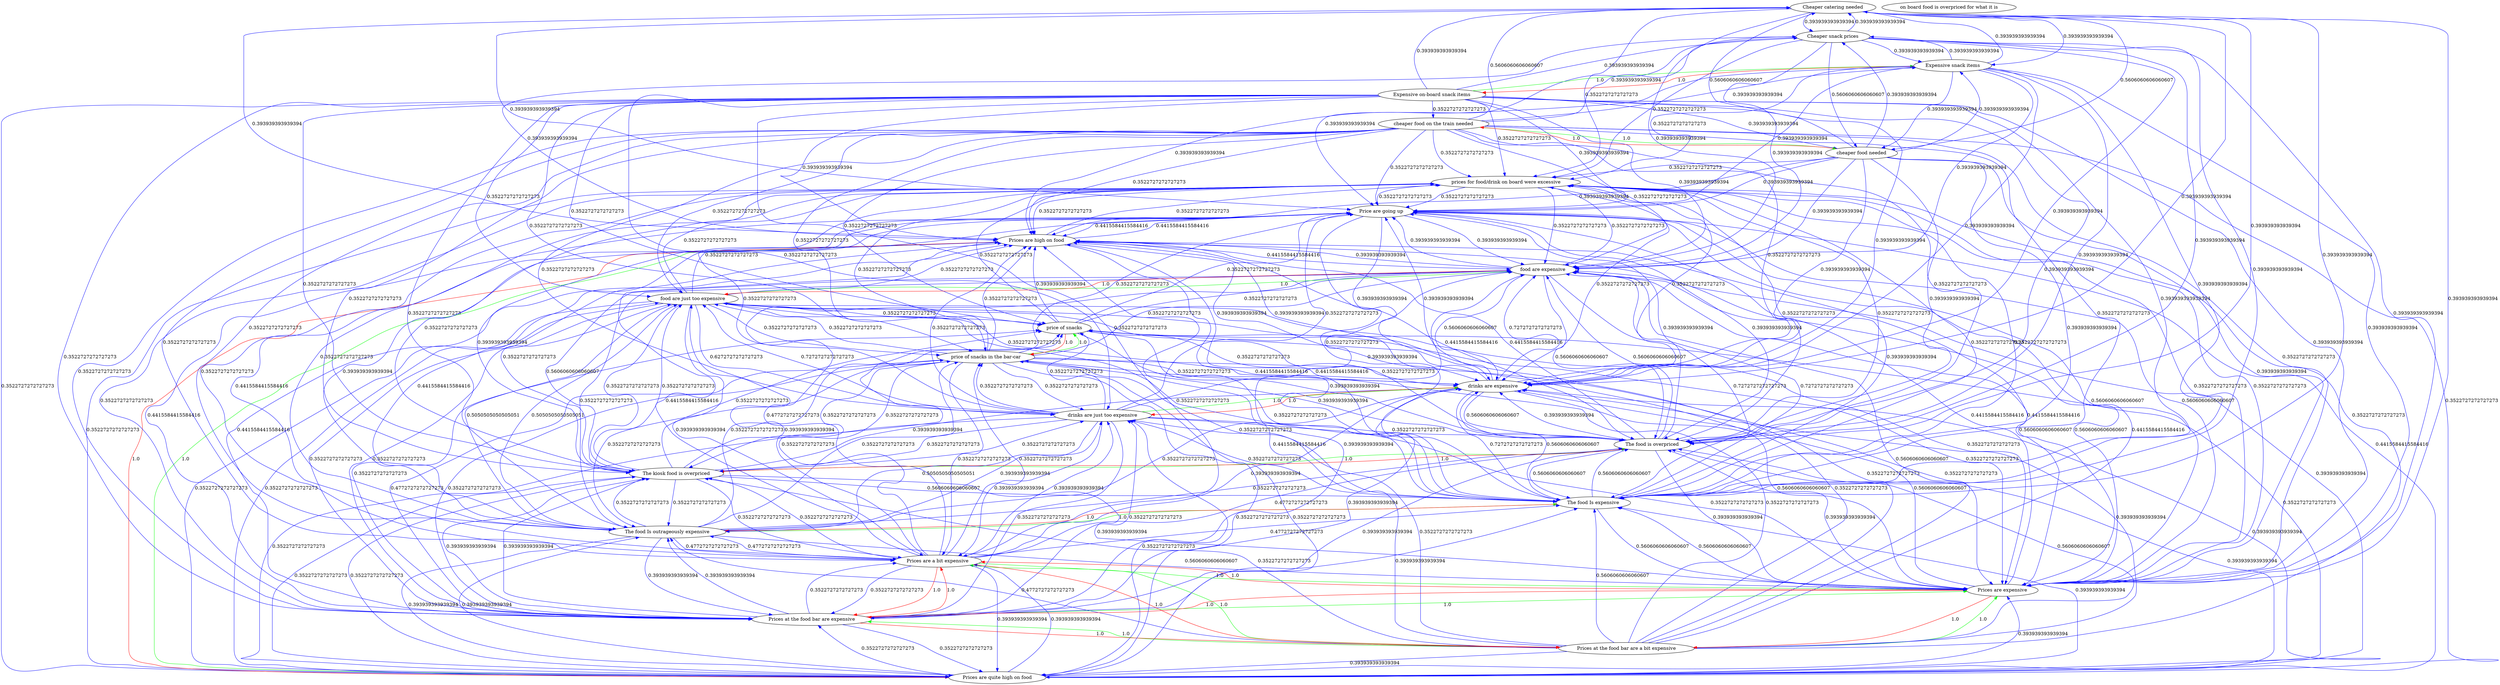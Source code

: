digraph rawGraph {
"Cheaper catering needed";"Cheaper snack prices";"Expensive on-board snack items";"Expensive snack items";"Price are going up";"Prices are quite high on food";"Prices are high on food";"Prices at the food bar are a bit expensive";"Prices at the food bar are expensive";"Prices are expensive";"Prices are a bit expensive";"The food Is outrageously expensive";"The food Is expensive";"The kiosk food is overpriced";"The food is overpriced";"cheaper food on the train needed";"cheaper food needed";"drinks are just too expensive";"drinks are expensive";"food are just too expensive";"food are expensive";"on board food is overpriced for what it is";"price of snacks in the bar-car";"price of snacks";"prices for food/drink on board were excessive";"Cheaper catering needed" -> "Cheaper snack prices" [label=0.393939393939394] [color=blue]
"Cheaper snack prices" -> "Cheaper catering needed" [label=0.393939393939394] [color=blue]
"Expensive on-board snack items" -> "Expensive snack items" [label=1.0] [color=green]
"Expensive snack items" -> "Expensive on-board snack items" [label=1.0] [color=red]
"Expensive snack items" -> "Cheaper snack prices" [label=0.393939393939394] [color=blue]
"Cheaper snack prices" -> "Expensive snack items" [label=0.393939393939394] [color=blue]
"Cheaper catering needed" -> "Expensive snack items" [label=0.393939393939394] [color=blue]
"Expensive on-board snack items" -> "Cheaper snack prices" [label=0.393939393939394] [color=blue]
"Expensive snack items" -> "Cheaper catering needed" [label=0.393939393939394] [color=blue]
"Expensive on-board snack items" -> "Cheaper catering needed" [label=0.393939393939394] [color=blue]
"Prices are quite high on food" -> "Prices are high on food" [label=1.0] [color=green]
"Prices are high on food" -> "Prices are quite high on food" [label=1.0] [color=red]
"Price are going up" -> "Prices are high on food" [label=0.4415584415584416] [color=blue]
"Prices are high on food" -> "Price are going up" [label=0.4415584415584416] [color=blue]
"Prices are quite high on food" -> "Price are going up" [label=0.4415584415584416] [color=blue]
"Prices at the food bar are a bit expensive" -> "Prices at the food bar are expensive" [label=1.0] [color=green]
"Prices at the food bar are expensive" -> "Prices are expensive" [label=1.0] [color=green]
"Prices at the food bar are a bit expensive" -> "Prices are a bit expensive" [label=1.0] [color=green]
"Prices are a bit expensive" -> "Prices are expensive" [label=1.0] [color=green]
"Prices at the food bar are a bit expensive" -> "Prices are expensive" [label=1.0] [color=green]
"Prices at the food bar are expensive" -> "Prices at the food bar are a bit expensive" [label=1.0] [color=red]
"Prices at the food bar are expensive" -> "Prices are a bit expensive" [label=1.0] [color=red]
"Prices are expensive" -> "Prices at the food bar are a bit expensive" [label=1.0] [color=red]
"Prices are expensive" -> "Prices at the food bar are expensive" [label=1.0] [color=red]
"Prices are expensive" -> "Prices are a bit expensive" [label=1.0] [color=red]
"Prices are a bit expensive" -> "Prices at the food bar are a bit expensive" [label=1.0] [color=red]
"Prices are a bit expensive" -> "Prices at the food bar are expensive" [label=1.0] [color=red]
"Prices are high on food" -> "Prices are expensive" [label=0.4415584415584416] [color=blue]
"Prices are expensive" -> "Prices are high on food" [label=0.4415584415584416] [color=blue]
"Prices are quite high on food" -> "Prices are a bit expensive" [label=0.393939393939394] [color=blue]
"Prices are a bit expensive" -> "Prices are quite high on food" [label=0.393939393939394] [color=blue]
"Prices are expensive" -> "Price are going up" [label=0.5606060606060607] [color=blue]
"Price are going up" -> "Prices are expensive" [label=0.5606060606060607] [color=blue]
"Prices are quite high on food" -> "Prices are expensive" [label=0.393939393939394] [color=blue]
"Prices at the food bar are a bit expensive" -> "Prices are high on food" [label=0.4415584415584416] [color=blue]
"Prices at the food bar are a bit expensive" -> "Price are going up" [label=0.4415584415584416] [color=blue]
"Prices at the food bar are a bit expensive" -> "Prices are quite high on food" [label=0.393939393939394] [color=blue]
"Prices at the food bar are expensive" -> "Prices are high on food" [label=0.4415584415584416] [color=blue]
"Prices at the food bar are expensive" -> "Price are going up" [label=0.4415584415584416] [color=blue]
"Prices are a bit expensive" -> "Prices are high on food" [label=0.4415584415584416] [color=blue]
"Prices are a bit expensive" -> "Price are going up" [label=0.4415584415584416] [color=blue]
"The food Is outrageously expensive" -> "The food Is expensive" [label=1.0] [color=green]
"The food Is expensive" -> "The food Is outrageously expensive" [label=1.0] [color=red]
"Prices are expensive" -> "The food Is expensive" [label=0.5606060606060607] [color=blue]
"The food Is expensive" -> "Prices are expensive" [label=0.5606060606060607] [color=blue]
"Prices are a bit expensive" -> "The food Is outrageously expensive" [label=0.4772727272727273] [color=blue]
"Prices at the food bar are expensive" -> "The food Is outrageously expensive" [label=0.393939393939394] [color=blue]
"The food Is outrageously expensive" -> "Prices are a bit expensive" [label=0.4772727272727273] [color=blue]
"The food Is outrageously expensive" -> "Prices at the food bar are expensive" [label=0.393939393939394] [color=blue]
"The food Is expensive" -> "Price are going up" [label=0.393939393939394] [color=blue]
"Price are going up" -> "The food Is expensive" [label=0.393939393939394] [color=blue]
"Prices are quite high on food" -> "The food Is expensive" [label=0.393939393939394] [color=blue]
"Prices are quite high on food" -> "The food Is outrageously expensive" [label=0.393939393939394] [color=blue]
"Prices are high on food" -> "The food Is expensive" [label=0.4415584415584416] [color=blue]
"Prices at the food bar are a bit expensive" -> "The food Is expensive" [label=0.5606060606060607] [color=blue]
"Prices at the food bar are a bit expensive" -> "The food Is outrageously expensive" [label=0.4772727272727273] [color=blue]
"Prices at the food bar are expensive" -> "The food Is expensive" [label=0.393939393939394] [color=blue]
"Prices are a bit expensive" -> "The food Is expensive" [label=0.4772727272727273] [color=blue]
"The food Is outrageously expensive" -> "Prices are expensive" [label=0.5606060606060607] [color=blue]
"The food Is outrageously expensive" -> "Prices are high on food" [label=0.4415584415584416] [color=blue]
"The food Is outrageously expensive" -> "Price are going up" [label=0.393939393939394] [color=blue]
"The food Is outrageously expensive" -> "Prices are quite high on food" [label=0.393939393939394] [color=blue]
"The food Is expensive" -> "Prices are high on food" [label=0.4415584415584416] [color=blue]
"The kiosk food is overpriced" -> "The food is overpriced" [label=1.0] [color=green]
"The food is overpriced" -> "The kiosk food is overpriced" [label=1.0] [color=red]
"The food is overpriced" -> "The food Is expensive" [label=0.5606060606060607] [color=blue]
"The food Is expensive" -> "The food is overpriced" [label=0.5606060606060607] [color=blue]
"The food Is outrageously expensive" -> "The kiosk food is overpriced" [label=0.3522727272727273] [color=blue]
"The kiosk food is overpriced" -> "The food Is outrageously expensive" [label=0.3522727272727273] [color=blue]
"Prices are expensive" -> "The food is overpriced" [label=0.393939393939394] [color=blue]
"The food is overpriced" -> "Prices are expensive" [label=0.393939393939394] [color=blue]
"Prices at the food bar are expensive" -> "The kiosk food is overpriced" [label=0.393939393939394] [color=blue]
"The kiosk food is overpriced" -> "Prices at the food bar are expensive" [label=0.393939393939394] [color=blue]
"The food is overpriced" -> "Price are going up" [label=0.393939393939394] [color=blue]
"Price are going up" -> "The food is overpriced" [label=0.393939393939394] [color=blue]
"Prices are quite high on food" -> "The food is overpriced" [label=0.393939393939394] [color=blue]
"Prices are quite high on food" -> "The kiosk food is overpriced" [label=0.3522727272727273] [color=blue]
"Prices are high on food" -> "The food is overpriced" [label=0.4415584415584416] [color=blue]
"Prices at the food bar are a bit expensive" -> "The food is overpriced" [label=0.5606060606060607] [color=blue]
"Prices at the food bar are a bit expensive" -> "The kiosk food is overpriced" [label=0.3522727272727273] [color=blue]
"Prices at the food bar are expensive" -> "The food is overpriced" [label=0.393939393939394] [color=blue]
"Prices are a bit expensive" -> "The food is overpriced" [label=0.4772727272727273] [color=blue]
"Prices are a bit expensive" -> "The kiosk food is overpriced" [label=0.3522727272727273] [color=blue]
"The food Is outrageously expensive" -> "The food is overpriced" [label=0.3522727272727273] [color=blue]
"The kiosk food is overpriced" -> "The food Is expensive" [label=0.5606060606060607] [color=blue]
"The kiosk food is overpriced" -> "Prices are a bit expensive" [label=0.3522727272727273] [color=blue]
"The kiosk food is overpriced" -> "Prices are expensive" [label=0.393939393939394] [color=blue]
"The kiosk food is overpriced" -> "Prices are high on food" [label=0.3522727272727273] [color=blue]
"The kiosk food is overpriced" -> "Price are going up" [label=0.393939393939394] [color=blue]
"The kiosk food is overpriced" -> "Prices are quite high on food" [label=0.3522727272727273] [color=blue]
"The food is overpriced" -> "Prices are high on food" [label=0.4415584415584416] [color=blue]
"cheaper food on the train needed" -> "cheaper food needed" [label=1.0] [color=green]
"cheaper food needed" -> "cheaper food on the train needed" [label=1.0] [color=red]
"cheaper food needed" -> "The food is overpriced" [label=0.393939393939394] [color=blue]
"cheaper food on the train needed" -> "The kiosk food is overpriced" [label=0.3522727272727273] [color=blue]
"Expensive snack items" -> "cheaper food needed" [label=0.393939393939394] [color=blue]
"Expensive on-board snack items" -> "cheaper food on the train needed" [label=0.3522727272727273] [color=blue]
"cheaper food needed" -> "The food Is expensive" [label=0.393939393939394] [color=blue]
"Cheaper catering needed" -> "cheaper food needed" [label=0.5606060606060607] [color=blue]
"cheaper food needed" -> "Cheaper catering needed" [label=0.5606060606060607] [color=blue]
"Cheaper snack prices" -> "cheaper food needed" [label=0.5606060606060607] [color=blue]
"cheaper food needed" -> "Cheaper snack prices" [label=0.393939393939394] [color=blue]
"Cheaper catering needed" -> "The food is overpriced" [label=0.393939393939394] [color=blue]
"Cheaper catering needed" -> "The food Is expensive" [label=0.393939393939394] [color=blue]
"Cheaper snack prices" -> "The food is overpriced" [label=0.393939393939394] [color=blue]
"Cheaper snack prices" -> "The food Is expensive" [label=0.393939393939394] [color=blue]
"Expensive on-board snack items" -> "The food is overpriced" [label=0.393939393939394] [color=blue]
"Expensive on-board snack items" -> "The kiosk food is overpriced" [label=0.3522727272727273] [color=blue]
"Expensive on-board snack items" -> "The food Is expensive" [label=0.393939393939394] [color=blue]
"Expensive on-board snack items" -> "cheaper food needed" [label=0.393939393939394] [color=blue]
"Expensive snack items" -> "The food is overpriced" [label=0.393939393939394] [color=blue]
"Expensive snack items" -> "The food Is expensive" [label=0.393939393939394] [color=blue]
"cheaper food on the train needed" -> "The food is overpriced" [label=0.3522727272727273] [color=blue]
"cheaper food on the train needed" -> "The food Is outrageously expensive" [label=0.3522727272727273] [color=blue]
"cheaper food on the train needed" -> "The food Is expensive" [label=0.3522727272727273] [color=blue]
"cheaper food on the train needed" -> "Prices are a bit expensive" [label=0.3522727272727273] [color=blue]
"cheaper food on the train needed" -> "Cheaper catering needed" [label=0.5606060606060607] [color=blue]
"cheaper food on the train needed" -> "Prices are expensive" [label=0.3522727272727273] [color=blue]
"cheaper food on the train needed" -> "Prices are high on food" [label=0.3522727272727273] [color=blue]
"cheaper food on the train needed" -> "Cheaper snack prices" [label=0.393939393939394] [color=blue]
"cheaper food on the train needed" -> "Price are going up" [label=0.3522727272727273] [color=blue]
"cheaper food on the train needed" -> "Prices are quite high on food" [label=0.3522727272727273] [color=blue]
"cheaper food on the train needed" -> "Prices at the food bar are expensive" [label=0.3522727272727273] [color=blue]
"cheaper food needed" -> "Expensive snack items" [label=0.393939393939394] [color=blue]
"cheaper food needed" -> "Prices are expensive" [label=0.393939393939394] [color=blue]
"cheaper food needed" -> "Prices are high on food" [label=0.393939393939394] [color=blue]
"cheaper food needed" -> "Price are going up" [label=0.393939393939394] [color=blue]
"Cheaper catering needed" -> "Prices are expensive" [label=0.393939393939394] [color=blue]
"Cheaper catering needed" -> "Prices are high on food" [label=0.393939393939394] [color=blue]
"Cheaper catering needed" -> "Price are going up" [label=0.393939393939394] [color=blue]
"Cheaper snack prices" -> "Prices are expensive" [label=0.393939393939394] [color=blue]
"Cheaper snack prices" -> "Prices are high on food" [label=0.393939393939394] [color=blue]
"Cheaper snack prices" -> "Price are going up" [label=0.393939393939394] [color=blue]
"Expensive on-board snack items" -> "The food Is outrageously expensive" [label=0.3522727272727273] [color=blue]
"Expensive on-board snack items" -> "Prices are a bit expensive" [label=0.3522727272727273] [color=blue]
"Expensive on-board snack items" -> "Prices are expensive" [label=0.393939393939394] [color=blue]
"Expensive on-board snack items" -> "Prices are high on food" [label=0.393939393939394] [color=blue]
"Expensive on-board snack items" -> "Price are going up" [label=0.393939393939394] [color=blue]
"Expensive on-board snack items" -> "Prices are quite high on food" [label=0.3522727272727273] [color=blue]
"Expensive on-board snack items" -> "Prices at the food bar are expensive" [label=0.3522727272727273] [color=blue]
"Expensive snack items" -> "Prices are expensive" [label=0.393939393939394] [color=blue]
"Expensive snack items" -> "Prices are high on food" [label=0.393939393939394] [color=blue]
"Expensive snack items" -> "Price are going up" [label=0.393939393939394] [color=blue]
"cheaper food on the train needed" -> "Expensive snack items" [label=0.393939393939394] [color=blue]
"drinks are just too expensive" -> "drinks are expensive" [label=1.0] [color=green]
"drinks are expensive" -> "drinks are just too expensive" [label=1.0] [color=red]
"drinks are expensive" -> "The food is overpriced" [label=0.5606060606060607] [color=blue]
"The food is overpriced" -> "drinks are expensive" [label=0.393939393939394] [color=blue]
"The food Is expensive" -> "drinks are expensive" [label=0.5606060606060607] [color=blue]
"drinks are expensive" -> "The food Is expensive" [label=0.7272727272727273] [color=blue]
"The food Is outrageously expensive" -> "drinks are just too expensive" [label=0.393939393939394] [color=blue]
"drinks are just too expensive" -> "The food Is outrageously expensive" [label=0.5050505050505051] [color=blue]
"drinks are expensive" -> "Prices are expensive" [label=0.5606060606060607] [color=blue]
"Prices are expensive" -> "drinks are expensive" [label=0.5606060606060607] [color=blue]
"Prices are a bit expensive" -> "drinks are just too expensive" [label=0.393939393939394] [color=blue]
"drinks are just too expensive" -> "Prices are a bit expensive" [label=0.393939393939394] [color=blue]
"Price are going up" -> "drinks are expensive" [label=0.393939393939394] [color=blue]
"drinks are expensive" -> "Price are going up" [label=0.393939393939394] [color=blue]
"Cheaper catering needed" -> "drinks are expensive" [label=0.393939393939394] [color=blue]
"Cheaper snack prices" -> "drinks are expensive" [label=0.393939393939394] [color=blue]
"Expensive on-board snack items" -> "drinks are expensive" [label=0.393939393939394] [color=blue]
"Expensive snack items" -> "drinks are expensive" [label=0.393939393939394] [color=blue]
"Prices are quite high on food" -> "drinks are just too expensive" [label=0.3522727272727273] [color=blue]
"Prices are quite high on food" -> "drinks are expensive" [label=0.393939393939394] [color=blue]
"Prices are high on food" -> "drinks are expensive" [label=0.393939393939394] [color=blue]
"Prices at the food bar are a bit expensive" -> "drinks are just too expensive" [label=0.3522727272727273] [color=blue]
"Prices at the food bar are a bit expensive" -> "drinks are expensive" [label=0.393939393939394] [color=blue]
"Prices at the food bar are expensive" -> "drinks are expensive" [label=0.393939393939394] [color=blue]
"Prices are a bit expensive" -> "drinks are expensive" [label=0.393939393939394] [color=blue]
"The food Is outrageously expensive" -> "drinks are expensive" [label=0.3522727272727273] [color=blue]
"The kiosk food is overpriced" -> "drinks are just too expensive" [label=0.3522727272727273] [color=blue]
"The kiosk food is overpriced" -> "drinks are expensive" [label=0.393939393939394] [color=blue]
"cheaper food on the train needed" -> "drinks are expensive" [label=0.3522727272727273] [color=blue]
"cheaper food needed" -> "drinks are expensive" [label=0.393939393939394] [color=blue]
"drinks are just too expensive" -> "The food is overpriced" [label=0.3522727272727273] [color=blue]
"drinks are just too expensive" -> "The kiosk food is overpriced" [label=0.3522727272727273] [color=blue]
"drinks are just too expensive" -> "The food Is expensive" [label=0.3522727272727273] [color=blue]
"drinks are just too expensive" -> "Prices are expensive" [label=0.3522727272727273] [color=blue]
"drinks are just too expensive" -> "Prices are high on food" [label=0.3522727272727273] [color=blue]
"drinks are just too expensive" -> "Price are going up" [label=0.3522727272727273] [color=blue]
"drinks are just too expensive" -> "Prices are quite high on food" [label=0.3522727272727273] [color=blue]
"drinks are expensive" -> "Prices are high on food" [label=0.393939393939394] [color=blue]
"food are just too expensive" -> "food are expensive" [label=1.0] [color=green]
"food are expensive" -> "food are just too expensive" [label=1.0] [color=red]
"food are expensive" -> "The food is overpriced" [label=0.5606060606060607] [color=blue]
"The food is overpriced" -> "food are expensive" [label=0.5606060606060607] [color=blue]
"food are expensive" -> "The food Is expensive" [label=0.7272727272727273] [color=blue]
"The food Is expensive" -> "food are expensive" [label=0.7272727272727273] [color=blue]
"The food Is outrageously expensive" -> "food are just too expensive" [label=0.5050505050505051] [color=blue]
"food are just too expensive" -> "The food Is outrageously expensive" [label=0.5050505050505051] [color=blue]
"Prices are expensive" -> "food are expensive" [label=0.5606060606060607] [color=blue]
"food are expensive" -> "Prices are expensive" [label=0.5606060606060607] [color=blue]
"Prices are a bit expensive" -> "food are just too expensive" [label=0.393939393939394] [color=blue]
"food are just too expensive" -> "Prices are a bit expensive" [label=0.393939393939394] [color=blue]
"cheaper food needed" -> "food are expensive" [label=0.393939393939394] [color=blue]
"Price are going up" -> "food are expensive" [label=0.393939393939394] [color=blue]
"food are expensive" -> "Price are going up" [label=0.393939393939394] [color=blue]
"food are expensive" -> "drinks are expensive" [label=0.5606060606060607] [color=blue]
"drinks are expensive" -> "food are expensive" [label=0.7272727272727273] [color=blue]
"drinks are just too expensive" -> "food are just too expensive" [label=0.7272727272727273] [color=blue]
"food are just too expensive" -> "drinks are just too expensive" [label=0.6272727272727273] [color=blue]
"Cheaper catering needed" -> "food are expensive" [label=0.393939393939394] [color=blue]
"Cheaper snack prices" -> "food are expensive" [label=0.393939393939394] [color=blue]
"Expensive on-board snack items" -> "food are expensive" [label=0.393939393939394] [color=blue]
"Expensive snack items" -> "food are expensive" [label=0.393939393939394] [color=blue]
"Prices are quite high on food" -> "food are expensive" [label=0.393939393939394] [color=blue]
"Prices are quite high on food" -> "food are just too expensive" [label=0.3522727272727273] [color=blue]
"Prices are high on food" -> "food are expensive" [label=0.4415584415584416] [color=blue]
"Prices at the food bar are a bit expensive" -> "food are expensive" [label=0.5606060606060607] [color=blue]
"Prices at the food bar are a bit expensive" -> "food are just too expensive" [label=0.3522727272727273] [color=blue]
"Prices at the food bar are expensive" -> "food are expensive" [label=0.393939393939394] [color=blue]
"Prices are a bit expensive" -> "food are expensive" [label=0.4772727272727273] [color=blue]
"The food Is outrageously expensive" -> "food are expensive" [label=0.3522727272727273] [color=blue]
"The kiosk food is overpriced" -> "food are expensive" [label=0.5606060606060607] [color=blue]
"The kiosk food is overpriced" -> "food are just too expensive" [label=0.3522727272727273] [color=blue]
"cheaper food on the train needed" -> "food are expensive" [label=0.3522727272727273] [color=blue]
"drinks are just too expensive" -> "food are expensive" [label=0.3522727272727273] [color=blue]
"food are just too expensive" -> "The food is overpriced" [label=0.3522727272727273] [color=blue]
"food are just too expensive" -> "The kiosk food is overpriced" [label=0.3522727272727273] [color=blue]
"food are just too expensive" -> "The food Is expensive" [label=0.3522727272727273] [color=blue]
"food are just too expensive" -> "Prices are expensive" [label=0.3522727272727273] [color=blue]
"food are just too expensive" -> "Prices are high on food" [label=0.3522727272727273] [color=blue]
"food are just too expensive" -> "Price are going up" [label=0.3522727272727273] [color=blue]
"food are just too expensive" -> "drinks are expensive" [label=0.3522727272727273] [color=blue]
"food are just too expensive" -> "Prices are quite high on food" [label=0.3522727272727273] [color=blue]
"food are expensive" -> "Prices are high on food" [label=0.393939393939394] [color=blue]
"price of snacks in the bar-car" -> "price of snacks" [label=1.0] [color=green]
"price of snacks" -> "price of snacks in the bar-car" [label=1.0] [color=red]
"price of snacks" -> "Prices are high on food" [label=0.393939393939394] [color=blue]
"Prices at the food bar are expensive" -> "price of snacks in the bar-car" [label=0.3522727272727273] [color=blue]
"price of snacks in the bar-car" -> "Prices at the food bar are expensive" [label=0.4772727272727273] [color=blue]
"price of snacks in the bar-car" -> "The food is overpriced" [label=0.393939393939394] [color=blue]
"The food is overpriced" -> "prices for food/drink on board were excessive" [label=0.3522727272727273] [color=blue]
"prices for food/drink on board were excessive" -> "The food is overpriced" [label=0.3522727272727273] [color=blue]
"The food Is expensive" -> "prices for food/drink on board were excessive" [label=0.3522727272727273] [color=blue]
"prices for food/drink on board were excessive" -> "The food Is expensive" [label=0.3522727272727273] [color=blue]
"food are expensive" -> "prices for food/drink on board were excessive" [label=0.3522727272727273] [color=blue]
"prices for food/drink on board were excessive" -> "food are expensive" [label=0.3522727272727273] [color=blue]
"prices for food/drink on board were excessive" -> "Prices are expensive" [label=0.3522727272727273] [color=blue]
"Prices are expensive" -> "prices for food/drink on board were excessive" [label=0.3522727272727273] [color=blue]
"cheaper food needed" -> "prices for food/drink on board were excessive" [label=0.3522727272727273] [color=blue]
"prices for food/drink on board were excessive" -> "Price are going up" [label=0.3522727272727273] [color=blue]
"Price are going up" -> "prices for food/drink on board were excessive" [label=0.3522727272727273] [color=blue]
"drinks are expensive" -> "prices for food/drink on board were excessive" [label=0.3522727272727273] [color=blue]
"Cheaper catering needed" -> "prices for food/drink on board were excessive" [label=0.3522727272727273] [color=blue]
"Cheaper snack prices" -> "prices for food/drink on board were excessive" [label=0.3522727272727273] [color=blue]
"Expensive on-board snack items" -> "prices for food/drink on board were excessive" [label=0.3522727272727273] [color=blue]
"Expensive on-board snack items" -> "price of snacks in the bar-car" [label=0.3522727272727273] [color=blue]
"Expensive on-board snack items" -> "food are just too expensive" [label=0.3522727272727273] [color=blue]
"Expensive on-board snack items" -> "drinks are just too expensive" [label=0.3522727272727273] [color=blue]
"Expensive snack items" -> "prices for food/drink on board were excessive" [label=0.3522727272727273] [color=blue]
"Prices are quite high on food" -> "prices for food/drink on board were excessive" [label=0.3522727272727273] [color=blue]
"Prices are quite high on food" -> "Prices at the food bar are expensive" [label=0.3522727272727273] [color=blue]
"Prices are high on food" -> "prices for food/drink on board were excessive" [label=0.3522727272727273] [color=blue]
"Prices at the food bar are a bit expensive" -> "prices for food/drink on board were excessive" [label=0.3522727272727273] [color=blue]
"Prices at the food bar are a bit expensive" -> "price of snacks in the bar-car" [label=0.3522727272727273] [color=blue]
"Prices at the food bar are expensive" -> "prices for food/drink on board were excessive" [label=0.3522727272727273] [color=blue]
"Prices at the food bar are expensive" -> "Prices are a bit expensive" [label=0.3522727272727273] [color=blue]
"Prices at the food bar are expensive" -> "price of snacks" [label=0.3522727272727273] [color=blue]
"Prices at the food bar are expensive" -> "food are just too expensive" [label=0.3522727272727273] [color=blue]
"Prices at the food bar are expensive" -> "Prices are quite high on food" [label=0.3522727272727273] [color=blue]
"Prices at the food bar are expensive" -> "drinks are just too expensive" [label=0.3522727272727273] [color=blue]
"Prices are a bit expensive" -> "prices for food/drink on board were excessive" [label=0.3522727272727273] [color=blue]
"Prices are a bit expensive" -> "Prices at the food bar are expensive" [label=0.3522727272727273] [color=blue]
"The food Is outrageously expensive" -> "prices for food/drink on board were excessive" [label=0.3522727272727273] [color=blue]
"The food Is outrageously expensive" -> "price of snacks in the bar-car" [label=0.3522727272727273] [color=blue]
"The food Is outrageously expensive" -> "price of snacks" [label=0.3522727272727273] [color=blue]
"The kiosk food is overpriced" -> "prices for food/drink on board were excessive" [label=0.3522727272727273] [color=blue]
"The kiosk food is overpriced" -> "price of snacks in the bar-car" [label=0.3522727272727273] [color=blue]
"The kiosk food is overpriced" -> "price of snacks" [label=0.3522727272727273] [color=blue]
"cheaper food on the train needed" -> "prices for food/drink on board were excessive" [label=0.3522727272727273] [color=blue]
"cheaper food on the train needed" -> "price of snacks in the bar-car" [label=0.3522727272727273] [color=blue]
"cheaper food on the train needed" -> "price of snacks" [label=0.3522727272727273] [color=blue]
"cheaper food on the train needed" -> "food are just too expensive" [label=0.3522727272727273] [color=blue]
"cheaper food on the train needed" -> "drinks are just too expensive" [label=0.3522727272727273] [color=blue]
"drinks are just too expensive" -> "prices for food/drink on board were excessive" [label=0.3522727272727273] [color=blue]
"drinks are just too expensive" -> "price of snacks in the bar-car" [label=0.3522727272727273] [color=blue]
"drinks are just too expensive" -> "price of snacks" [label=0.3522727272727273] [color=blue]
"drinks are just too expensive" -> "Prices at the food bar are expensive" [label=0.3522727272727273] [color=blue]
"food are just too expensive" -> "prices for food/drink on board were excessive" [label=0.3522727272727273] [color=blue]
"food are just too expensive" -> "price of snacks in the bar-car" [label=0.3522727272727273] [color=blue]
"food are just too expensive" -> "price of snacks" [label=0.3522727272727273] [color=blue]
"food are just too expensive" -> "Prices at the food bar are expensive" [label=0.3522727272727273] [color=blue]
"price of snacks in the bar-car" -> "prices for food/drink on board were excessive" [label=0.3522727272727273] [color=blue]
"price of snacks in the bar-car" -> "Prices are high on food" [label=0.3522727272727273] [color=blue]
"price of snacks in the bar-car" -> "drinks are just too expensive" [label=0.3522727272727273] [color=blue]
"price of snacks in the bar-car" -> "The kiosk food is overpriced" [label=0.3522727272727273] [color=blue]
"price of snacks in the bar-car" -> "food are expensive" [label=0.3522727272727273] [color=blue]
"price of snacks in the bar-car" -> "The food Is expensive" [label=0.3522727272727273] [color=blue]
"price of snacks in the bar-car" -> "The food Is outrageously expensive" [label=0.3522727272727273] [color=blue]
"price of snacks in the bar-car" -> "Prices are a bit expensive" [label=0.3522727272727273] [color=blue]
"price of snacks in the bar-car" -> "food are just too expensive" [label=0.3522727272727273] [color=blue]
"price of snacks in the bar-car" -> "Prices are expensive" [label=0.3522727272727273] [color=blue]
"price of snacks in the bar-car" -> "Price are going up" [label=0.3522727272727273] [color=blue]
"price of snacks in the bar-car" -> "drinks are expensive" [label=0.3522727272727273] [color=blue]
"price of snacks in the bar-car" -> "Prices are quite high on food" [label=0.3522727272727273] [color=blue]
"price of snacks" -> "The food is overpriced" [label=0.393939393939394] [color=blue]
"price of snacks" -> "prices for food/drink on board were excessive" [label=0.3522727272727273] [color=blue]
"price of snacks" -> "The food Is expensive" [label=0.3522727272727273] [color=blue]
"price of snacks" -> "food are expensive" [label=0.3522727272727273] [color=blue]
"price of snacks" -> "Prices are expensive" [label=0.3522727272727273] [color=blue]
"price of snacks" -> "Price are going up" [label=0.3522727272727273] [color=blue]
"price of snacks" -> "drinks are expensive" [label=0.3522727272727273] [color=blue]
"prices for food/drink on board were excessive" -> "Prices are high on food" [label=0.3522727272727273] [color=blue]
"prices for food/drink on board were excessive" -> "drinks are expensive" [label=0.3522727272727273] [color=blue]
"Expensive on-board snack items" -> "price of snacks" [label=0.3522727272727273] [color=blue]
"Prices are quite high on food" -> "price of snacks in the bar-car" [label=0.3522727272727273] [color=blue]
"Prices are quite high on food" -> "price of snacks" [label=0.3522727272727273] [color=blue]
"Prices at the food bar are a bit expensive" -> "price of snacks" [label=0.3522727272727273] [color=blue]
"Prices are a bit expensive" -> "price of snacks in the bar-car" [label=0.3522727272727273] [color=blue]
"Prices are a bit expensive" -> "price of snacks" [label=0.3522727272727273] [color=blue]
}